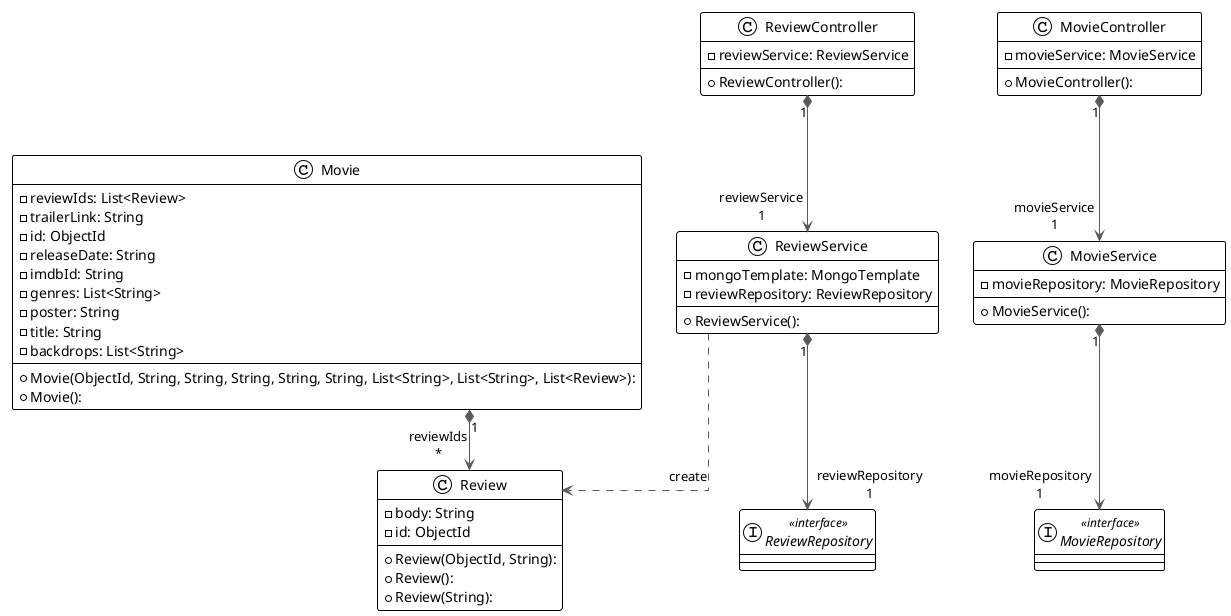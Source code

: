 @startuml
!theme plain
top to bottom direction
skinparam linetype ortho

class Movie {
  + Movie(ObjectId, String, String, String, String, String, List<String>, List<String>, List<Review>):
  + Movie():
  - reviewIds: List<Review>
  - trailerLink: String
  - id: ObjectId
  - releaseDate: String
  - imdbId: String
  - genres: List<String>
  - poster: String
  - title: String
  - backdrops: List<String>
}
class MovieController {
  + MovieController():
  - movieService: MovieService
}
interface MovieRepository << interface >>
class MovieService {
  + MovieService():
  - movieRepository: MovieRepository
}

class Review {
  + Review(ObjectId, String):
  + Review():
  + Review(String):
  - body: String
  - id: ObjectId
}
class ReviewController {
  + ReviewController():
  - reviewService: ReviewService
}
interface ReviewRepository << interface >>
class ReviewService {
  + ReviewService():
  - mongoTemplate: MongoTemplate
  - reviewRepository: ReviewRepository
}

Movie             "1" *-[#595959,plain]-> "reviewIds\n*" Review
MovieController   "1" *-[#595959,plain]-> "movieService\n1" MovieService
MovieService      "1" *-[#595959,plain]-> "movieRepository\n1" MovieRepository
ReviewController  "1" *-[#595959,plain]-> "reviewService\n1" ReviewService
ReviewService      -[#595959,dashed]->  Review            : "«create»"
ReviewService     "1" *-[#595959,plain]-> "reviewRepository\n1" ReviewRepository
@enduml